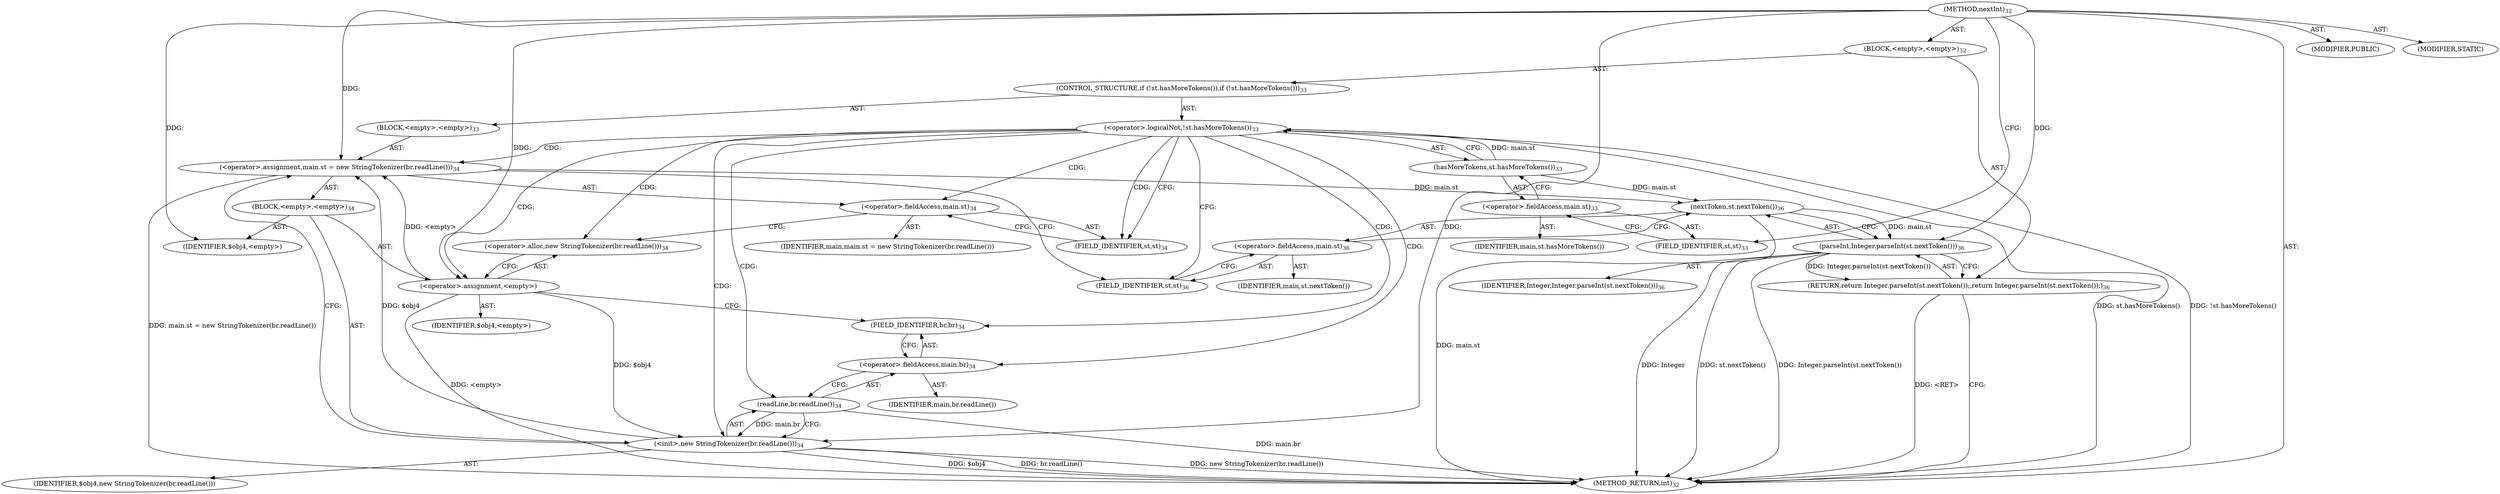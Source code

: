 digraph "nextInt" {  
"149" [label = <(METHOD,nextInt)<SUB>32</SUB>> ]
"150" [label = <(BLOCK,&lt;empty&gt;,&lt;empty&gt;)<SUB>32</SUB>> ]
"151" [label = <(CONTROL_STRUCTURE,if (!st.hasMoreTokens()),if (!st.hasMoreTokens()))<SUB>33</SUB>> ]
"152" [label = <(&lt;operator&gt;.logicalNot,!st.hasMoreTokens())<SUB>33</SUB>> ]
"153" [label = <(hasMoreTokens,st.hasMoreTokens())<SUB>33</SUB>> ]
"154" [label = <(&lt;operator&gt;.fieldAccess,main.st)<SUB>33</SUB>> ]
"155" [label = <(IDENTIFIER,main,st.hasMoreTokens())> ]
"156" [label = <(FIELD_IDENTIFIER,st,st)<SUB>33</SUB>> ]
"157" [label = <(BLOCK,&lt;empty&gt;,&lt;empty&gt;)<SUB>33</SUB>> ]
"158" [label = <(&lt;operator&gt;.assignment,main.st = new StringTokenizer(br.readLine()))<SUB>34</SUB>> ]
"159" [label = <(&lt;operator&gt;.fieldAccess,main.st)<SUB>34</SUB>> ]
"160" [label = <(IDENTIFIER,main,main.st = new StringTokenizer(br.readLine()))> ]
"161" [label = <(FIELD_IDENTIFIER,st,st)<SUB>34</SUB>> ]
"162" [label = <(BLOCK,&lt;empty&gt;,&lt;empty&gt;)<SUB>34</SUB>> ]
"163" [label = <(&lt;operator&gt;.assignment,&lt;empty&gt;)> ]
"164" [label = <(IDENTIFIER,$obj4,&lt;empty&gt;)> ]
"165" [label = <(&lt;operator&gt;.alloc,new StringTokenizer(br.readLine()))<SUB>34</SUB>> ]
"166" [label = <(&lt;init&gt;,new StringTokenizer(br.readLine()))<SUB>34</SUB>> ]
"167" [label = <(IDENTIFIER,$obj4,new StringTokenizer(br.readLine()))> ]
"168" [label = <(readLine,br.readLine())<SUB>34</SUB>> ]
"169" [label = <(&lt;operator&gt;.fieldAccess,main.br)<SUB>34</SUB>> ]
"170" [label = <(IDENTIFIER,main,br.readLine())> ]
"171" [label = <(FIELD_IDENTIFIER,br,br)<SUB>34</SUB>> ]
"172" [label = <(IDENTIFIER,$obj4,&lt;empty&gt;)> ]
"173" [label = <(RETURN,return Integer.parseInt(st.nextToken());,return Integer.parseInt(st.nextToken());)<SUB>36</SUB>> ]
"174" [label = <(parseInt,Integer.parseInt(st.nextToken()))<SUB>36</SUB>> ]
"175" [label = <(IDENTIFIER,Integer,Integer.parseInt(st.nextToken()))<SUB>36</SUB>> ]
"176" [label = <(nextToken,st.nextToken())<SUB>36</SUB>> ]
"177" [label = <(&lt;operator&gt;.fieldAccess,main.st)<SUB>36</SUB>> ]
"178" [label = <(IDENTIFIER,main,st.nextToken())> ]
"179" [label = <(FIELD_IDENTIFIER,st,st)<SUB>36</SUB>> ]
"180" [label = <(MODIFIER,PUBLIC)> ]
"181" [label = <(MODIFIER,STATIC)> ]
"182" [label = <(METHOD_RETURN,int)<SUB>32</SUB>> ]
  "149" -> "150"  [ label = "AST: "] 
  "149" -> "180"  [ label = "AST: "] 
  "149" -> "181"  [ label = "AST: "] 
  "149" -> "182"  [ label = "AST: "] 
  "150" -> "151"  [ label = "AST: "] 
  "150" -> "173"  [ label = "AST: "] 
  "151" -> "152"  [ label = "AST: "] 
  "151" -> "157"  [ label = "AST: "] 
  "152" -> "153"  [ label = "AST: "] 
  "153" -> "154"  [ label = "AST: "] 
  "154" -> "155"  [ label = "AST: "] 
  "154" -> "156"  [ label = "AST: "] 
  "157" -> "158"  [ label = "AST: "] 
  "158" -> "159"  [ label = "AST: "] 
  "158" -> "162"  [ label = "AST: "] 
  "159" -> "160"  [ label = "AST: "] 
  "159" -> "161"  [ label = "AST: "] 
  "162" -> "163"  [ label = "AST: "] 
  "162" -> "166"  [ label = "AST: "] 
  "162" -> "172"  [ label = "AST: "] 
  "163" -> "164"  [ label = "AST: "] 
  "163" -> "165"  [ label = "AST: "] 
  "166" -> "167"  [ label = "AST: "] 
  "166" -> "168"  [ label = "AST: "] 
  "168" -> "169"  [ label = "AST: "] 
  "169" -> "170"  [ label = "AST: "] 
  "169" -> "171"  [ label = "AST: "] 
  "173" -> "174"  [ label = "AST: "] 
  "174" -> "175"  [ label = "AST: "] 
  "174" -> "176"  [ label = "AST: "] 
  "176" -> "177"  [ label = "AST: "] 
  "177" -> "178"  [ label = "AST: "] 
  "177" -> "179"  [ label = "AST: "] 
  "173" -> "182"  [ label = "CFG: "] 
  "152" -> "161"  [ label = "CFG: "] 
  "152" -> "179"  [ label = "CFG: "] 
  "174" -> "173"  [ label = "CFG: "] 
  "153" -> "152"  [ label = "CFG: "] 
  "158" -> "179"  [ label = "CFG: "] 
  "176" -> "174"  [ label = "CFG: "] 
  "154" -> "153"  [ label = "CFG: "] 
  "159" -> "165"  [ label = "CFG: "] 
  "177" -> "176"  [ label = "CFG: "] 
  "156" -> "154"  [ label = "CFG: "] 
  "161" -> "159"  [ label = "CFG: "] 
  "163" -> "171"  [ label = "CFG: "] 
  "166" -> "158"  [ label = "CFG: "] 
  "179" -> "177"  [ label = "CFG: "] 
  "165" -> "163"  [ label = "CFG: "] 
  "168" -> "166"  [ label = "CFG: "] 
  "169" -> "168"  [ label = "CFG: "] 
  "171" -> "169"  [ label = "CFG: "] 
  "149" -> "156"  [ label = "CFG: "] 
  "173" -> "182"  [ label = "DDG: &lt;RET&gt;"] 
  "152" -> "182"  [ label = "DDG: st.hasMoreTokens()"] 
  "152" -> "182"  [ label = "DDG: !st.hasMoreTokens()"] 
  "163" -> "182"  [ label = "DDG: &lt;empty&gt;"] 
  "166" -> "182"  [ label = "DDG: $obj4"] 
  "168" -> "182"  [ label = "DDG: main.br"] 
  "166" -> "182"  [ label = "DDG: br.readLine()"] 
  "166" -> "182"  [ label = "DDG: new StringTokenizer(br.readLine())"] 
  "158" -> "182"  [ label = "DDG: main.st = new StringTokenizer(br.readLine())"] 
  "174" -> "182"  [ label = "DDG: Integer"] 
  "176" -> "182"  [ label = "DDG: main.st"] 
  "174" -> "182"  [ label = "DDG: st.nextToken()"] 
  "174" -> "182"  [ label = "DDG: Integer.parseInt(st.nextToken())"] 
  "174" -> "173"  [ label = "DDG: Integer.parseInt(st.nextToken())"] 
  "153" -> "152"  [ label = "DDG: main.st"] 
  "163" -> "158"  [ label = "DDG: &lt;empty&gt;"] 
  "166" -> "158"  [ label = "DDG: $obj4"] 
  "149" -> "158"  [ label = "DDG: "] 
  "149" -> "174"  [ label = "DDG: "] 
  "176" -> "174"  [ label = "DDG: main.st"] 
  "153" -> "176"  [ label = "DDG: main.st"] 
  "158" -> "176"  [ label = "DDG: main.st"] 
  "149" -> "163"  [ label = "DDG: "] 
  "149" -> "172"  [ label = "DDG: "] 
  "163" -> "166"  [ label = "DDG: $obj4"] 
  "149" -> "166"  [ label = "DDG: "] 
  "168" -> "166"  [ label = "DDG: main.br"] 
  "152" -> "159"  [ label = "CDG: "] 
  "152" -> "169"  [ label = "CDG: "] 
  "152" -> "161"  [ label = "CDG: "] 
  "152" -> "163"  [ label = "CDG: "] 
  "152" -> "165"  [ label = "CDG: "] 
  "152" -> "166"  [ label = "CDG: "] 
  "152" -> "158"  [ label = "CDG: "] 
  "152" -> "171"  [ label = "CDG: "] 
  "152" -> "168"  [ label = "CDG: "] 
}
